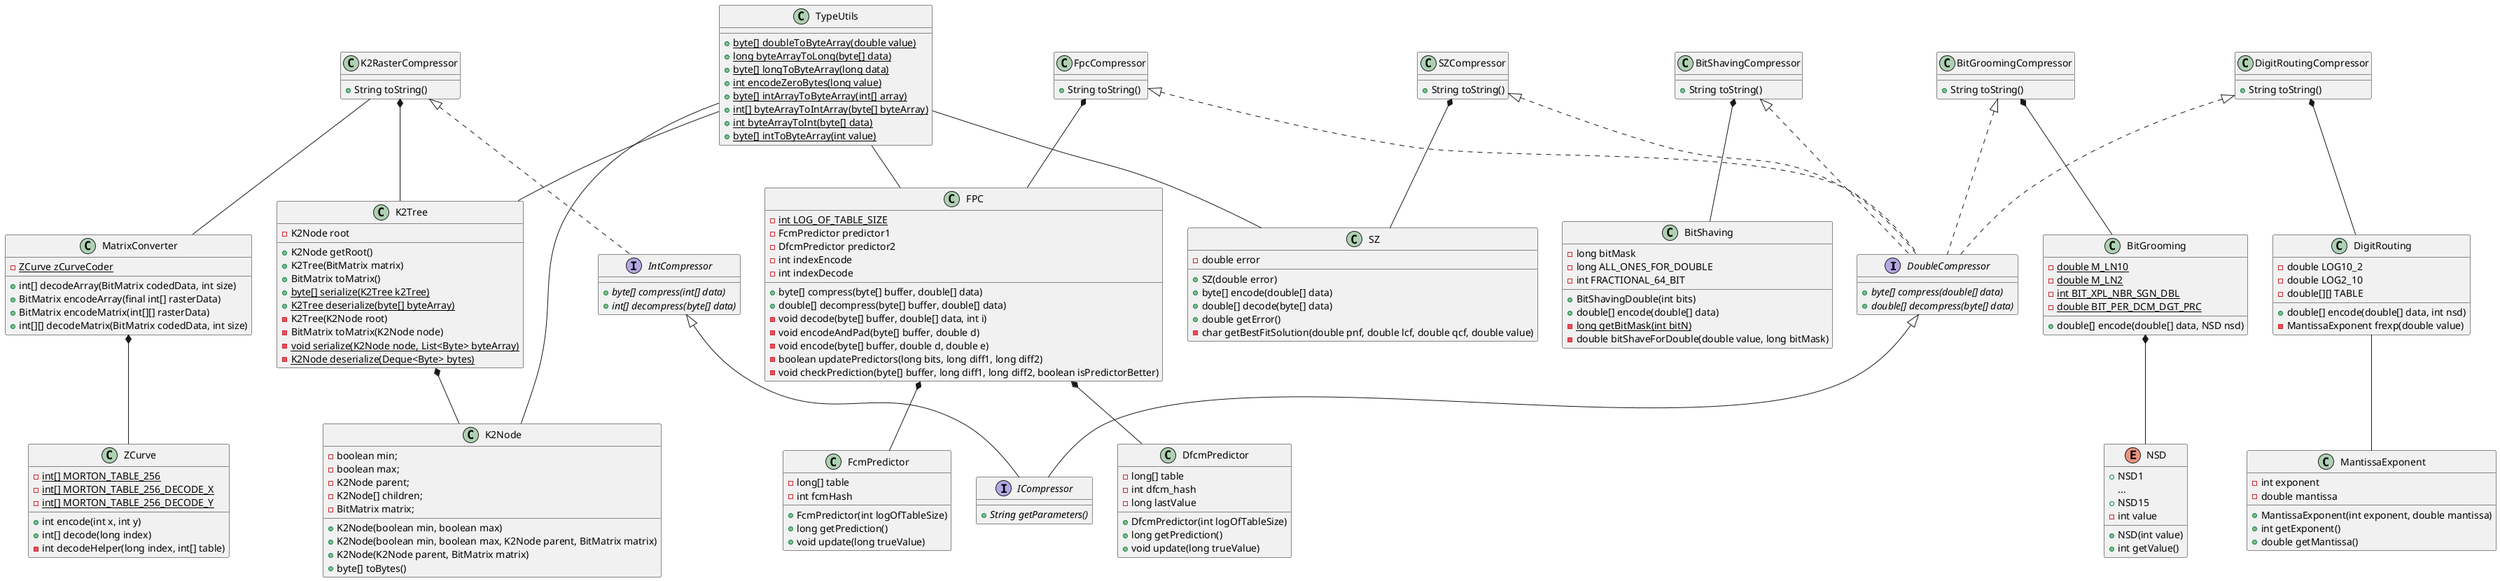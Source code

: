 @startuml
'https://plantuml.com/class-diagram


DoubleCompressor <|-- ICompressor
IntCompressor <|-- ICompressor

BitShavingCompressor <|.. DoubleCompressor
BitGroomingCompressor <|.. DoubleCompressor
FpcCompressor <|.. DoubleCompressor
DigitRoutingCompressor <|.. DoubleCompressor
K2RasterCompressor <|.. IntCompressor
SZCompressor <|.. DoubleCompressor

K2Tree *-- K2Node
DigitRouting -- MantissaExponent
MatrixConverter *-- ZCurve
K2RasterCompressor -- MatrixConverter

FPC *-- DfcmPredictor
FPC *--FcmPredictor
FpcCompressor *-- FPC
BitGrooming *-- NSD
BitGroomingCompressor *-- BitGrooming
BitShavingCompressor *-- BitShaving
DigitRoutingCompressor *-- DigitRouting
K2RasterCompressor *-- K2Tree
SZCompressor *-- SZ

TypeUtils -- SZ
TypeUtils -- K2Tree
TypeUtils -- K2Node
TypeUtils -- FPC

interface ICompressor {
+ {abstract} String getParameters()
}

interface IntCompressor {
+ {abstract} byte[] compress(int[] data)
+ {abstract} int[] decompress(byte[] data)
}

interface DoubleCompressor {
+ {abstract} byte[] compress(double[] data)
+ {abstract} double[] decompress(byte[] data)
}

class SZCompressor {
+ String toString()
}

class K2RasterCompressor {
+ String toString()
}

class DigitRoutingCompressor {
+ String toString()
}

class FpcCompressor {
+ String toString()
}

class BitGroomingCompressor {
+ String toString()
}

class BitShavingCompressor {
+ String toString()
}

class SZ {
- double error
+ SZ(double error)
+ byte[] encode(double[] data)
+ double[] decode(byte[] data)
+ double getError()
- char getBestFitSolution(double pnf, double lcf, double qcf, double value)

}

class K2Node {
- boolean min;
- boolean max;
- K2Node parent;
- K2Node[] children;
- BitMatrix matrix;
+ K2Node(boolean min, boolean max)
+ K2Node(boolean min, boolean max, K2Node parent, BitMatrix matrix)
+ K2Node(K2Node parent, BitMatrix matrix)
+ byte[] toBytes()
}

class K2Tree{
- K2Node root
+ K2Node getRoot()
+ K2Tree(BitMatrix matrix)
+ BitMatrix toMatrix()
+ {static} byte[] serialize(K2Tree k2Tree)
+ {static} K2Tree deserialize(byte[] byteArray)
- K2Tree(K2Node root)
- BitMatrix toMatrix(K2Node node)
- {static} void serialize(K2Node node, List<Byte> byteArray)
- {static} K2Node deserialize(Deque<Byte> bytes)
}

class BitShaving{
- long bitMask
- long ALL_ONES_FOR_DOUBLE
- int FRACTIONAL_64_BIT
+ BitShavingDouble(int bits)
+ double[] encode(double[] data)
- {static} long getBitMask(int bitN)
- double bitShaveForDouble(double value, long bitMask)
}

class FPC {
- {static} int LOG_OF_TABLE_SIZE
- FcmPredictor predictor1
- DfcmPredictor predictor2
- int indexEncode
- int indexDecode
+ byte[] compress(byte[] buffer, double[] data)
+ double[] decompress(byte[] buffer, double[] data)
- void decode(byte[] buffer, double[] data, int i)
- void encodeAndPad(byte[] buffer, double d)
- void encode(byte[] buffer, double d, double e)
- boolean updatePredictors(long bits, long diff1, long diff2)
- void checkPrediction(byte[] buffer, long diff1, long diff2, boolean isPredictorBetter)
}

class TypeUtils {
+ {static} byte[] doubleToByteArray(double value)
+ {static} long byteArrayToLong(byte[] data)
+ {static} byte[] longToByteArray(long data)
+ {static} int encodeZeroBytes(long value)
+ {static} byte[] intArrayToByteArray(int[] array)
+ {static} int[] byteArrayToIntArray(byte[] byteArray)
+ {static} int byteArrayToInt(byte[] data)
+ {static} byte[] intToByteArray(int value)
}

class BitGrooming {
- {static} double M_LN10
- {static} double M_LN2
- {static} int BIT_XPL_NBR_SGN_DBL
- {static} double BIT_PER_DCM_DGT_PRC
+ double[] encode(double[] data, NSD nsd)
}

enum NSD{
+ NSD1
...
+ NSD15
- int value
+ NSD(int value)
+ int getValue()
}

class FcmPredictor{
- long[] table
- int fcmHash
+ FcmPredictor(int logOfTableSize)
+ long getPrediction()
+ void update(long trueValue)
}
class DfcmPredictor{
- long[] table
- int dfcm_hash
- long lastValue
+ DfcmPredictor(int logOfTableSize)
+ long getPrediction()
+ void update(long trueValue)
}

class DigitRouting {
- double LOG10_2
- double LOG2_10
- double[][] TABLE
+ double[] encode(double[] data, int nsd)
- MantissaExponent frexp(double value)
}

class MantissaExponent {
- int exponent
- double mantissa
+ MantissaExponent(int exponent, double mantissa)
+ int getExponent()
+ double getMantissa()
}

class MatrixConverter {
-{static} ZCurve zCurveCoder
+ int[] decodeArray(BitMatrix codedData, int size)
+ BitMatrix encodeArray(final int[] rasterData)
+ BitMatrix encodeMatrix(int[][] rasterData)
+ int[][] decodeMatrix(BitMatrix codedData, int size)
}

class ZCurve {
- {static} int[] MORTON_TABLE_256
- {static} int[] MORTON_TABLE_256_DECODE_X
- {static} int[] MORTON_TABLE_256_DECODE_Y
+ int encode(int x, int y)
+ int[] decode(long index)
- int decodeHelper(long index, int[] table)
}


@enduml
